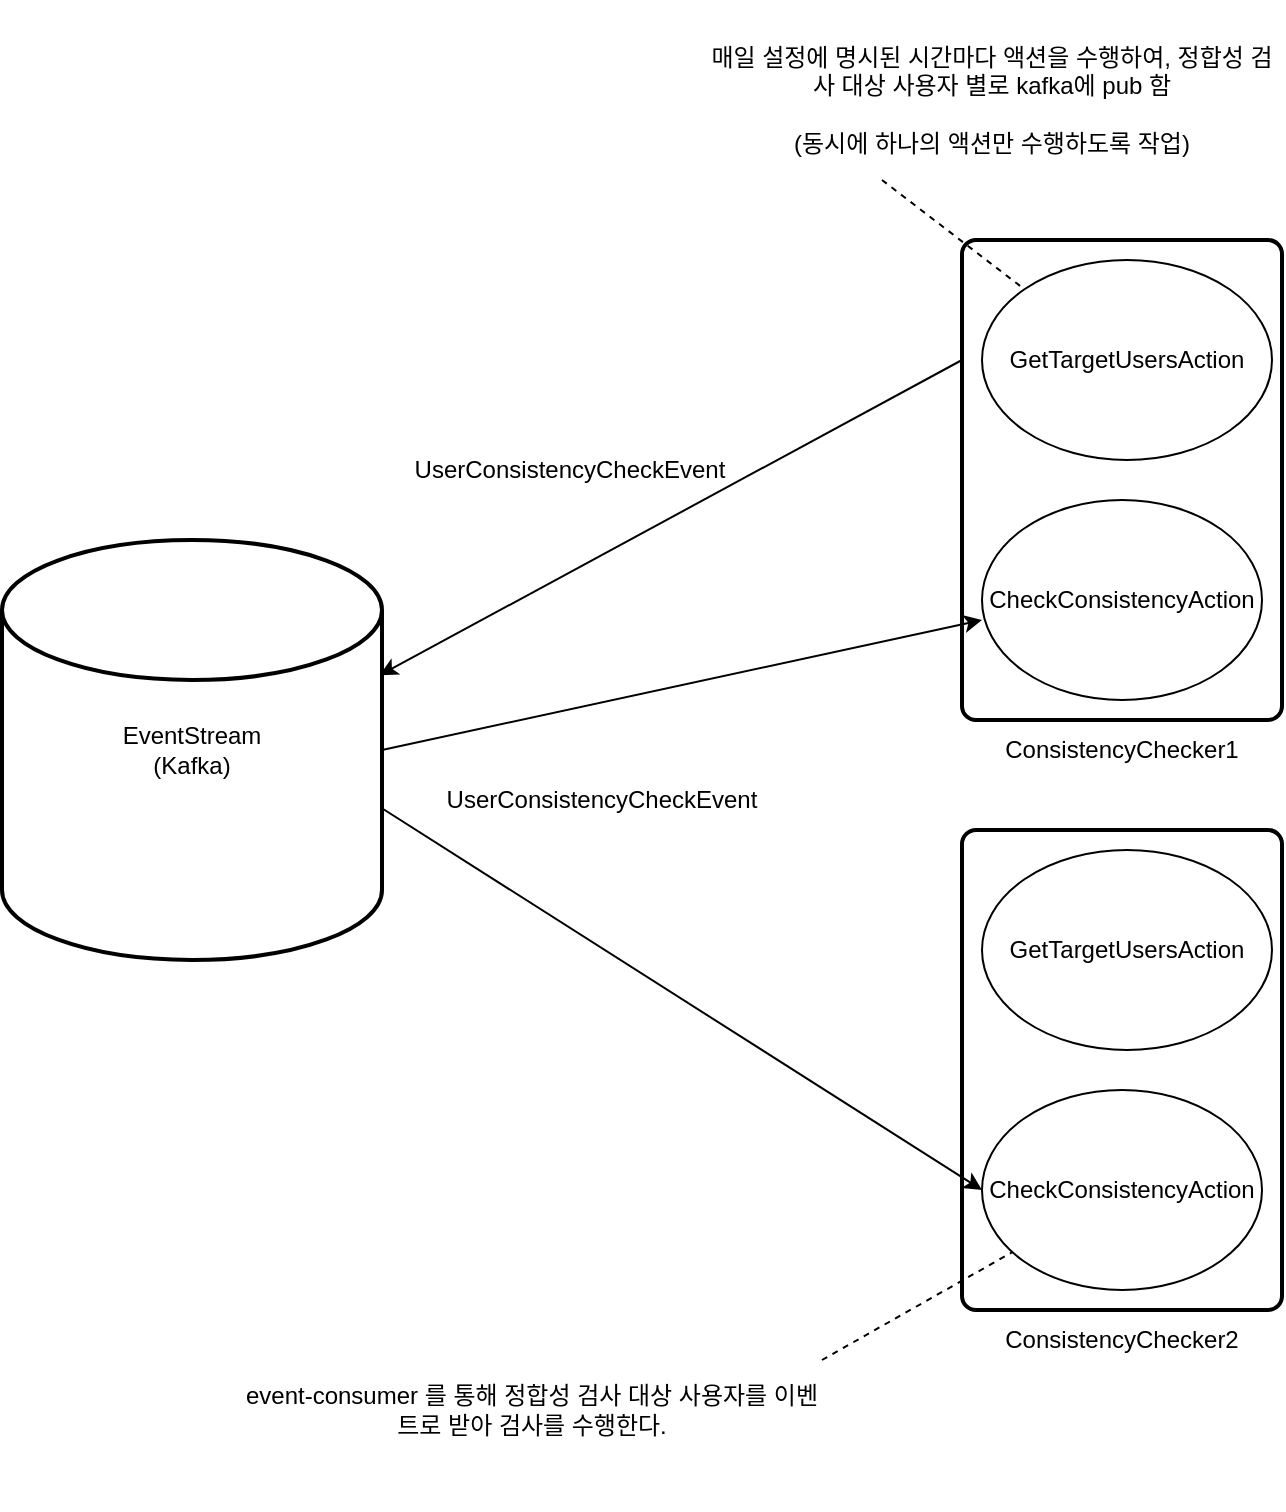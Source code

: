 <mxfile version="20.2.7" type="github">
  <diagram id="hqZW55G89YO83K4BKV3z" name="페이지-1">
    <mxGraphModel dx="864" dy="828" grid="1" gridSize="10" guides="1" tooltips="1" connect="1" arrows="1" fold="1" page="1" pageScale="1" pageWidth="827" pageHeight="1169" math="0" shadow="0">
      <root>
        <mxCell id="0" />
        <mxCell id="1" parent="0" />
        <mxCell id="M8BjwhIXYFzp4q1Wmbrh-1" value="EventStream&lt;br&gt;(Kafka)" style="strokeWidth=2;html=1;shape=mxgraph.flowchart.database;whiteSpace=wrap;" parent="1" vertex="1">
          <mxGeometry x="100" y="440" width="190" height="210" as="geometry" />
        </mxCell>
        <mxCell id="M8BjwhIXYFzp4q1Wmbrh-12" value="UserConsistencyCheckEvent" style="text;html=1;strokeColor=none;fillColor=none;align=center;verticalAlign=middle;whiteSpace=wrap;rounded=0;" parent="1" vertex="1">
          <mxGeometry x="354" y="390" width="60" height="30" as="geometry" />
        </mxCell>
        <mxCell id="M8BjwhIXYFzp4q1Wmbrh-13" value="UserConsistencyCheckEvent" style="text;html=1;strokeColor=none;fillColor=none;align=center;verticalAlign=middle;whiteSpace=wrap;rounded=0;" parent="1" vertex="1">
          <mxGeometry x="370" y="555" width="60" height="30" as="geometry" />
        </mxCell>
        <mxCell id="M8BjwhIXYFzp4q1Wmbrh-14" value="" style="group" parent="1" vertex="1" connectable="0">
          <mxGeometry x="580" y="290" width="160" height="240" as="geometry" />
        </mxCell>
        <mxCell id="M8BjwhIXYFzp4q1Wmbrh-2" value="" style="rounded=1;whiteSpace=wrap;html=1;absoluteArcSize=1;arcSize=14;strokeWidth=2;" parent="M8BjwhIXYFzp4q1Wmbrh-14" vertex="1">
          <mxGeometry width="160" height="240" as="geometry" />
        </mxCell>
        <mxCell id="M8BjwhIXYFzp4q1Wmbrh-8" value="GetTargetUsersAction&lt;span style=&quot;color: rgba(0, 0, 0, 0); font-family: monospace; font-size: 0px; text-align: start;&quot;&gt;%3CmxGraphModel%3E%3Croot%3E%3CmxCell%20id%3D%220%22%2F%3E%3CmxCell%20id%3D%221%22%20parent%3D%220%22%2F%3E%3CmxCell%20id%3D%222%22%20value%3D%22%22%20style%3D%22verticalLabelPosition%3Dbottom%3BverticalAlign%3Dtop%3Bhtml%3D1%3Bshape%3Dmxgraph.flowchart.on-page_reference%3B%22%20vertex%3D%221%22%20parent%3D%221%22%3E%3CmxGeometry%20x%3D%22150%22%20y%3D%22390%22%20width%3D%22160%22%20height%3D%2290%22%20as%3D%22geometry%22%2F%3E%3C%2FmxCell%3E%3C%2Froot%3E%3C%2FmxGraphModel%3E&lt;/span&gt;" style="ellipse;whiteSpace=wrap;html=1;" parent="M8BjwhIXYFzp4q1Wmbrh-14" vertex="1">
          <mxGeometry x="10" y="10" width="145" height="100" as="geometry" />
        </mxCell>
        <mxCell id="M8BjwhIXYFzp4q1Wmbrh-9" value="CheckConsistencyAction" style="ellipse;whiteSpace=wrap;html=1;" parent="M8BjwhIXYFzp4q1Wmbrh-14" vertex="1">
          <mxGeometry x="10" y="130" width="140" height="100" as="geometry" />
        </mxCell>
        <mxCell id="M8BjwhIXYFzp4q1Wmbrh-15" value="" style="group" parent="1" vertex="1" connectable="0">
          <mxGeometry x="580" y="585" width="160" height="240" as="geometry" />
        </mxCell>
        <mxCell id="M8BjwhIXYFzp4q1Wmbrh-16" value="" style="rounded=1;whiteSpace=wrap;html=1;absoluteArcSize=1;arcSize=14;strokeWidth=2;" parent="M8BjwhIXYFzp4q1Wmbrh-15" vertex="1">
          <mxGeometry width="160" height="240" as="geometry" />
        </mxCell>
        <mxCell id="M8BjwhIXYFzp4q1Wmbrh-17" value="GetTargetUsersAction&lt;span style=&quot;color: rgba(0, 0, 0, 0); font-family: monospace; font-size: 0px; text-align: start;&quot;&gt;%3CmxGraphModel%3E%3Croot%3E%3CmxCell%20id%3D%220%22%2F%3E%3CmxCell%20id%3D%221%22%20parent%3D%220%22%2F%3E%3CmxCell%20id%3D%222%22%20value%3D%22%22%20style%3D%22verticalLabelPosition%3Dbottom%3BverticalAlign%3Dtop%3Bhtml%3D1%3Bshape%3Dmxgraph.flowchart.on-page_reference%3B%22%20vertex%3D%221%22%20parent%3D%221%22%3E%3CmxGeometry%20x%3D%22150%22%20y%3D%22390%22%20width%3D%22160%22%20height%3D%2290%22%20as%3D%22geometry%22%2F%3E%3C%2FmxCell%3E%3C%2Froot%3E%3C%2FmxGraphModel%3E&lt;/span&gt;" style="ellipse;whiteSpace=wrap;html=1;" parent="M8BjwhIXYFzp4q1Wmbrh-15" vertex="1">
          <mxGeometry x="10" y="10" width="145" height="100" as="geometry" />
        </mxCell>
        <mxCell id="M8BjwhIXYFzp4q1Wmbrh-18" value="CheckConsistencyAction" style="ellipse;whiteSpace=wrap;html=1;" parent="M8BjwhIXYFzp4q1Wmbrh-15" vertex="1">
          <mxGeometry x="10" y="130" width="140" height="100" as="geometry" />
        </mxCell>
        <mxCell id="M8BjwhIXYFzp4q1Wmbrh-19" value="ConsistencyChecker1&lt;br&gt;" style="text;html=1;strokeColor=none;fillColor=none;align=center;verticalAlign=middle;whiteSpace=wrap;rounded=0;" parent="1" vertex="1">
          <mxGeometry x="630" y="530" width="60" height="30" as="geometry" />
        </mxCell>
        <mxCell id="M8BjwhIXYFzp4q1Wmbrh-21" value="ConsistencyChecker2" style="text;html=1;strokeColor=none;fillColor=none;align=center;verticalAlign=middle;whiteSpace=wrap;rounded=0;" parent="1" vertex="1">
          <mxGeometry x="630" y="825" width="60" height="30" as="geometry" />
        </mxCell>
        <mxCell id="M8BjwhIXYFzp4q1Wmbrh-22" value="" style="endArrow=classic;html=1;rounded=0;entryX=0.994;entryY=0.322;entryDx=0;entryDy=0;entryPerimeter=0;exitX=0;exitY=0.25;exitDx=0;exitDy=0;" parent="1" source="M8BjwhIXYFzp4q1Wmbrh-2" target="M8BjwhIXYFzp4q1Wmbrh-1" edge="1">
          <mxGeometry width="50" height="50" relative="1" as="geometry">
            <mxPoint x="390" y="520" as="sourcePoint" />
            <mxPoint x="440" y="470" as="targetPoint" />
          </mxGeometry>
        </mxCell>
        <mxCell id="M8BjwhIXYFzp4q1Wmbrh-23" value="" style="endArrow=classic;html=1;rounded=0;entryX=0;entryY=0.5;entryDx=0;entryDy=0;exitX=1.004;exitY=0.641;exitDx=0;exitDy=0;exitPerimeter=0;" parent="1" source="M8BjwhIXYFzp4q1Wmbrh-1" target="M8BjwhIXYFzp4q1Wmbrh-18" edge="1">
          <mxGeometry width="50" height="50" relative="1" as="geometry">
            <mxPoint x="590" y="360" as="sourcePoint" />
            <mxPoint x="298.86" y="517.62" as="targetPoint" />
          </mxGeometry>
        </mxCell>
        <mxCell id="M8BjwhIXYFzp4q1Wmbrh-24" value="" style="endArrow=classic;html=1;rounded=0;entryX=0;entryY=0.75;entryDx=0;entryDy=0;exitX=1;exitY=0.5;exitDx=0;exitDy=0;exitPerimeter=0;" parent="1" source="M8BjwhIXYFzp4q1Wmbrh-1" edge="1">
          <mxGeometry width="50" height="50" relative="1" as="geometry">
            <mxPoint x="300" y="555" as="sourcePoint" />
            <mxPoint x="590" y="480" as="targetPoint" />
          </mxGeometry>
        </mxCell>
        <mxCell id="M8BjwhIXYFzp4q1Wmbrh-25" value="" style="endArrow=none;dashed=1;html=1;rounded=0;entryX=0;entryY=0;entryDx=0;entryDy=0;" parent="1" target="M8BjwhIXYFzp4q1Wmbrh-8" edge="1">
          <mxGeometry width="50" height="50" relative="1" as="geometry">
            <mxPoint x="540" y="260" as="sourcePoint" />
            <mxPoint x="440" y="460" as="targetPoint" />
          </mxGeometry>
        </mxCell>
        <mxCell id="M8BjwhIXYFzp4q1Wmbrh-27" value="매일 설정에 명시된 시간마다 액션을 수행하여, 정합성 검사 대상 사용자 별로 kafka에 pub 함&lt;br&gt;&lt;br&gt;(동시에 하나의 액션만 수행하도록 작업)" style="text;html=1;strokeColor=none;fillColor=none;align=center;verticalAlign=middle;whiteSpace=wrap;rounded=0;" parent="1" vertex="1">
          <mxGeometry x="450" y="170" width="290" height="100" as="geometry" />
        </mxCell>
        <mxCell id="M8BjwhIXYFzp4q1Wmbrh-28" value="event-consumer 를 통해 정합성 검사 대상 사용자를 이벤트로 받아 검사를 수행한다." style="text;html=1;strokeColor=none;fillColor=none;align=center;verticalAlign=middle;whiteSpace=wrap;rounded=0;" parent="1" vertex="1">
          <mxGeometry x="220" y="825" width="290" height="100" as="geometry" />
        </mxCell>
        <mxCell id="M8BjwhIXYFzp4q1Wmbrh-29" value="" style="endArrow=none;dashed=1;html=1;rounded=0;exitX=1;exitY=0.25;exitDx=0;exitDy=0;" parent="1" source="M8BjwhIXYFzp4q1Wmbrh-28" target="M8BjwhIXYFzp4q1Wmbrh-18" edge="1">
          <mxGeometry width="50" height="50" relative="1" as="geometry">
            <mxPoint x="510" y="880" as="sourcePoint" />
            <mxPoint x="581.412" y="934.523" as="targetPoint" />
          </mxGeometry>
        </mxCell>
      </root>
    </mxGraphModel>
  </diagram>
</mxfile>
